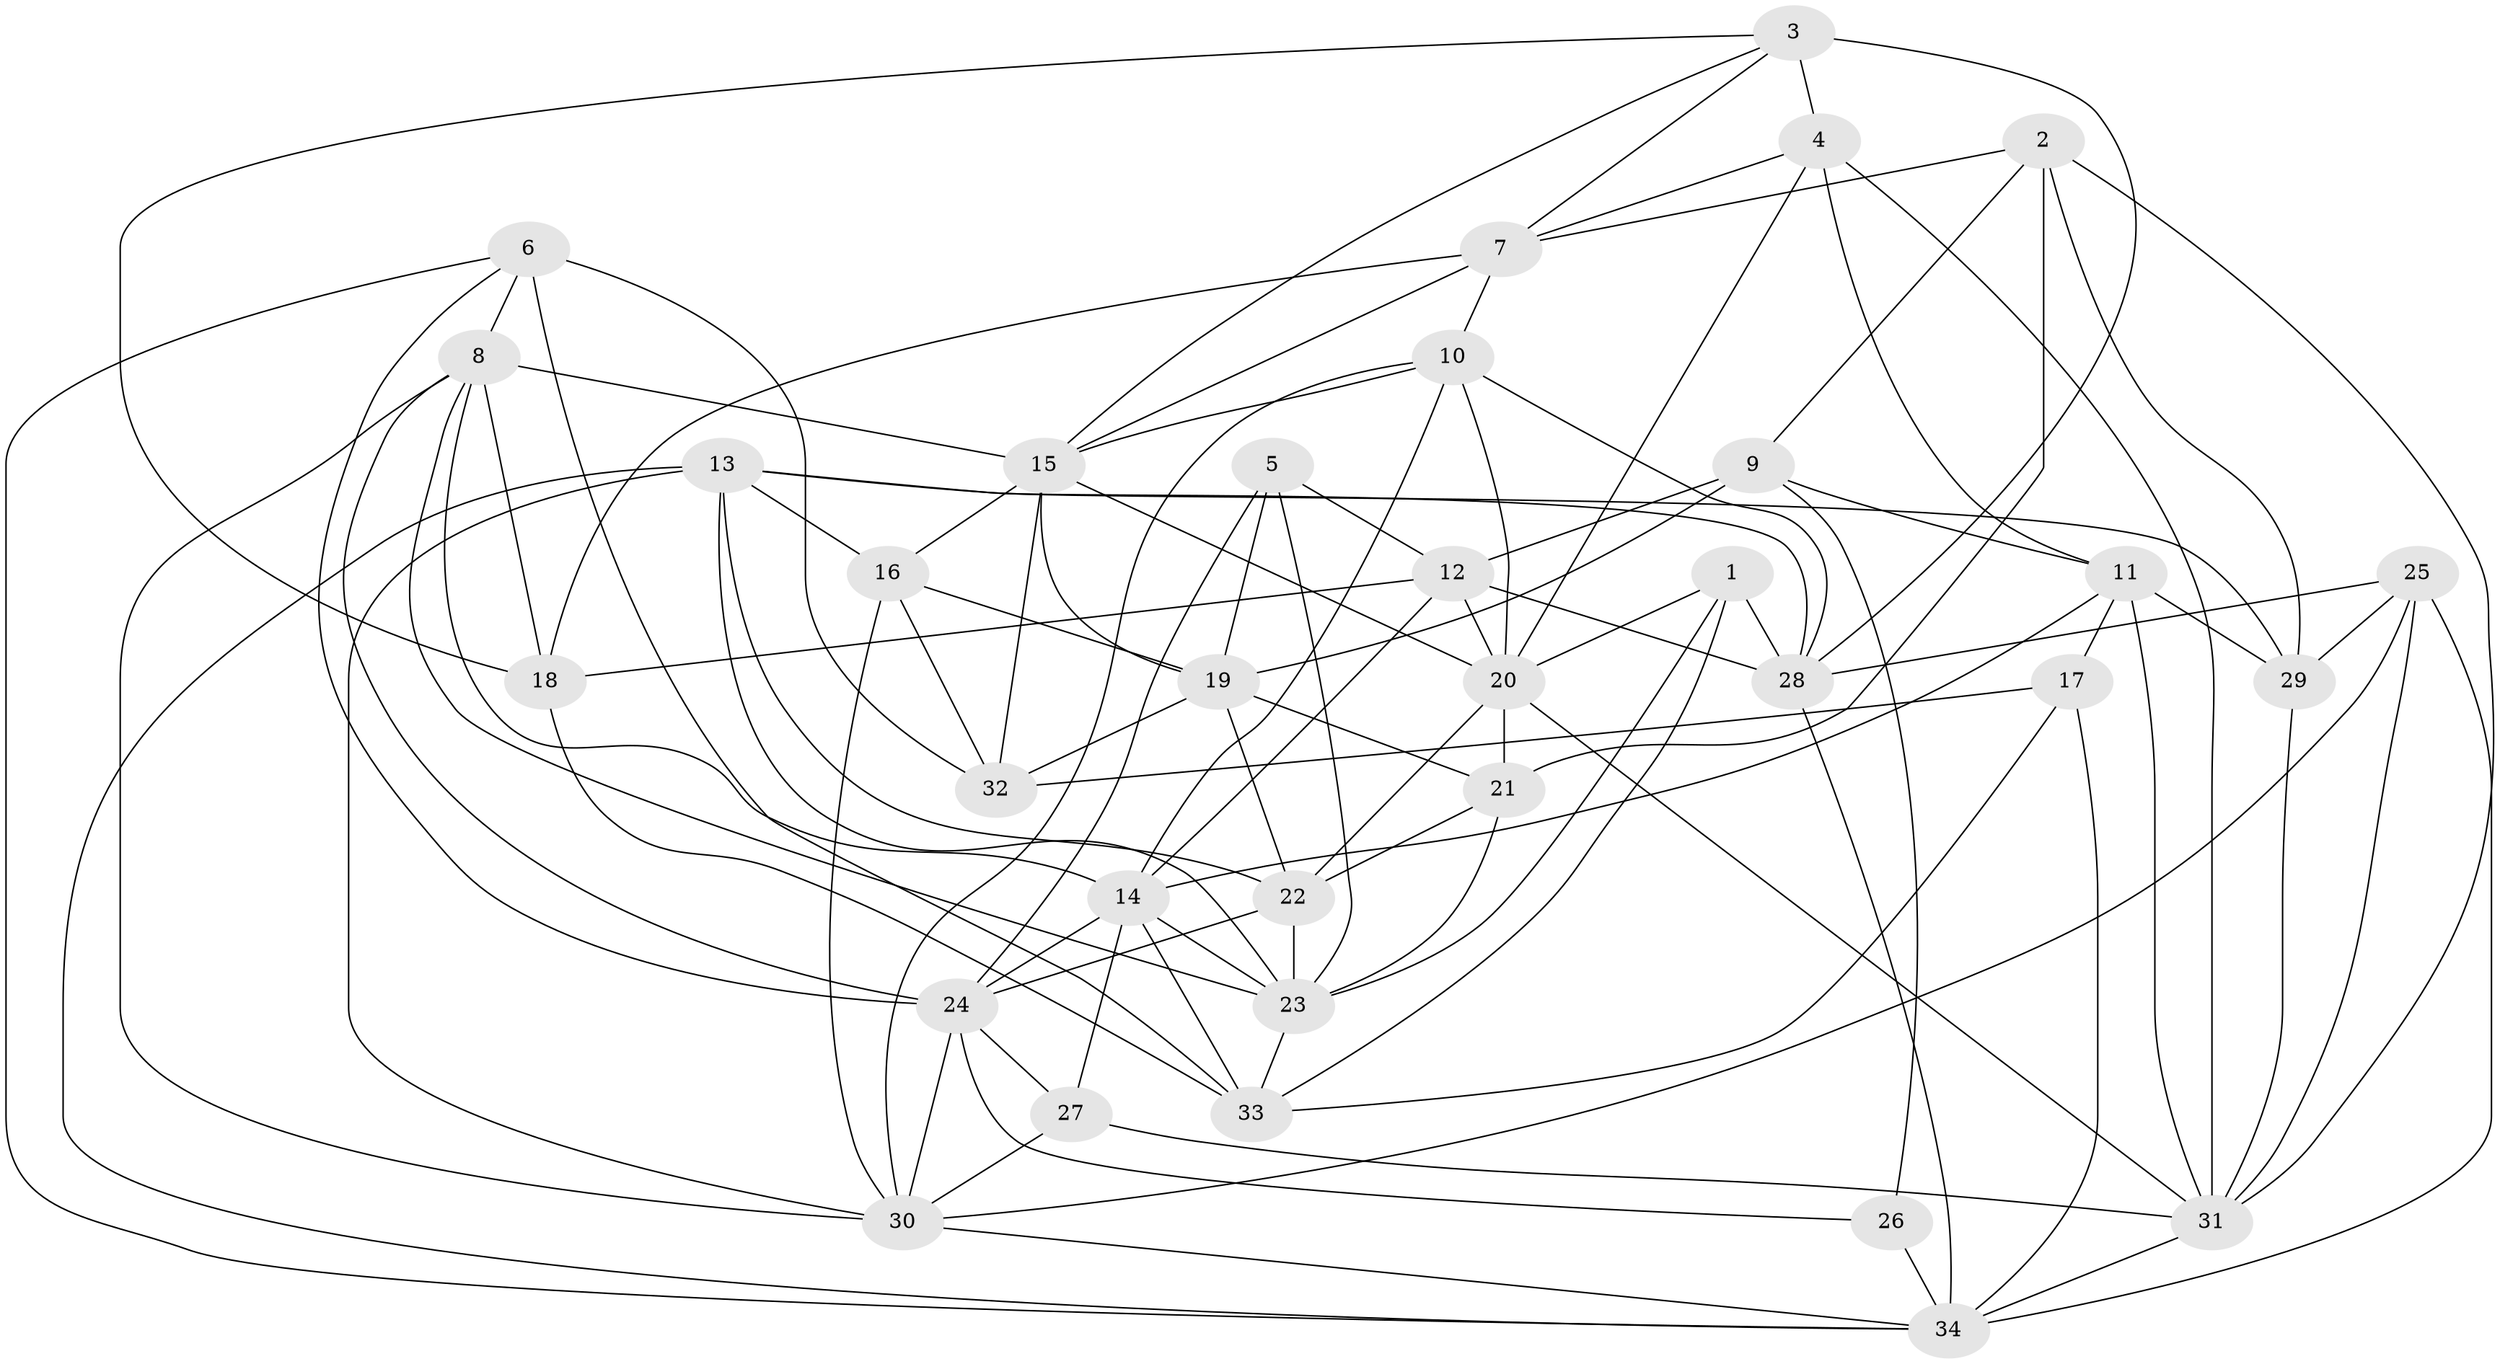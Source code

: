 // original degree distribution, {4: 1.0}
// Generated by graph-tools (version 1.1) at 2025/38/03/04/25 23:38:13]
// undirected, 34 vertices, 101 edges
graph export_dot {
  node [color=gray90,style=filled];
  1;
  2;
  3;
  4;
  5;
  6;
  7;
  8;
  9;
  10;
  11;
  12;
  13;
  14;
  15;
  16;
  17;
  18;
  19;
  20;
  21;
  22;
  23;
  24;
  25;
  26;
  27;
  28;
  29;
  30;
  31;
  32;
  33;
  34;
  1 -- 20 [weight=1.0];
  1 -- 23 [weight=1.0];
  1 -- 28 [weight=1.0];
  1 -- 33 [weight=1.0];
  2 -- 7 [weight=1.0];
  2 -- 9 [weight=1.0];
  2 -- 21 [weight=2.0];
  2 -- 29 [weight=1.0];
  2 -- 31 [weight=1.0];
  3 -- 4 [weight=1.0];
  3 -- 7 [weight=1.0];
  3 -- 15 [weight=1.0];
  3 -- 18 [weight=1.0];
  3 -- 28 [weight=2.0];
  4 -- 7 [weight=1.0];
  4 -- 11 [weight=1.0];
  4 -- 20 [weight=1.0];
  4 -- 31 [weight=2.0];
  5 -- 12 [weight=1.0];
  5 -- 19 [weight=1.0];
  5 -- 23 [weight=1.0];
  5 -- 24 [weight=1.0];
  6 -- 8 [weight=1.0];
  6 -- 24 [weight=1.0];
  6 -- 32 [weight=2.0];
  6 -- 33 [weight=1.0];
  6 -- 34 [weight=1.0];
  7 -- 10 [weight=1.0];
  7 -- 15 [weight=1.0];
  7 -- 18 [weight=1.0];
  8 -- 14 [weight=1.0];
  8 -- 15 [weight=1.0];
  8 -- 18 [weight=2.0];
  8 -- 23 [weight=1.0];
  8 -- 24 [weight=1.0];
  8 -- 30 [weight=1.0];
  9 -- 11 [weight=1.0];
  9 -- 12 [weight=1.0];
  9 -- 19 [weight=2.0];
  9 -- 26 [weight=1.0];
  10 -- 14 [weight=1.0];
  10 -- 15 [weight=1.0];
  10 -- 20 [weight=1.0];
  10 -- 28 [weight=1.0];
  10 -- 30 [weight=1.0];
  11 -- 14 [weight=1.0];
  11 -- 17 [weight=1.0];
  11 -- 29 [weight=1.0];
  11 -- 31 [weight=1.0];
  12 -- 14 [weight=1.0];
  12 -- 18 [weight=1.0];
  12 -- 20 [weight=1.0];
  12 -- 28 [weight=1.0];
  13 -- 16 [weight=2.0];
  13 -- 22 [weight=1.0];
  13 -- 23 [weight=1.0];
  13 -- 28 [weight=1.0];
  13 -- 29 [weight=1.0];
  13 -- 30 [weight=1.0];
  13 -- 34 [weight=1.0];
  14 -- 23 [weight=1.0];
  14 -- 24 [weight=1.0];
  14 -- 27 [weight=1.0];
  14 -- 33 [weight=1.0];
  15 -- 16 [weight=1.0];
  15 -- 19 [weight=1.0];
  15 -- 20 [weight=1.0];
  15 -- 32 [weight=1.0];
  16 -- 19 [weight=1.0];
  16 -- 30 [weight=1.0];
  16 -- 32 [weight=1.0];
  17 -- 32 [weight=1.0];
  17 -- 33 [weight=1.0];
  17 -- 34 [weight=1.0];
  18 -- 33 [weight=1.0];
  19 -- 21 [weight=1.0];
  19 -- 22 [weight=1.0];
  19 -- 32 [weight=1.0];
  20 -- 21 [weight=1.0];
  20 -- 22 [weight=1.0];
  20 -- 31 [weight=1.0];
  21 -- 22 [weight=1.0];
  21 -- 23 [weight=1.0];
  22 -- 23 [weight=1.0];
  22 -- 24 [weight=1.0];
  23 -- 33 [weight=1.0];
  24 -- 26 [weight=1.0];
  24 -- 27 [weight=1.0];
  24 -- 30 [weight=1.0];
  25 -- 28 [weight=1.0];
  25 -- 29 [weight=1.0];
  25 -- 30 [weight=1.0];
  25 -- 31 [weight=1.0];
  25 -- 34 [weight=2.0];
  26 -- 34 [weight=2.0];
  27 -- 30 [weight=1.0];
  27 -- 31 [weight=1.0];
  28 -- 34 [weight=1.0];
  29 -- 31 [weight=2.0];
  30 -- 34 [weight=1.0];
  31 -- 34 [weight=1.0];
}

